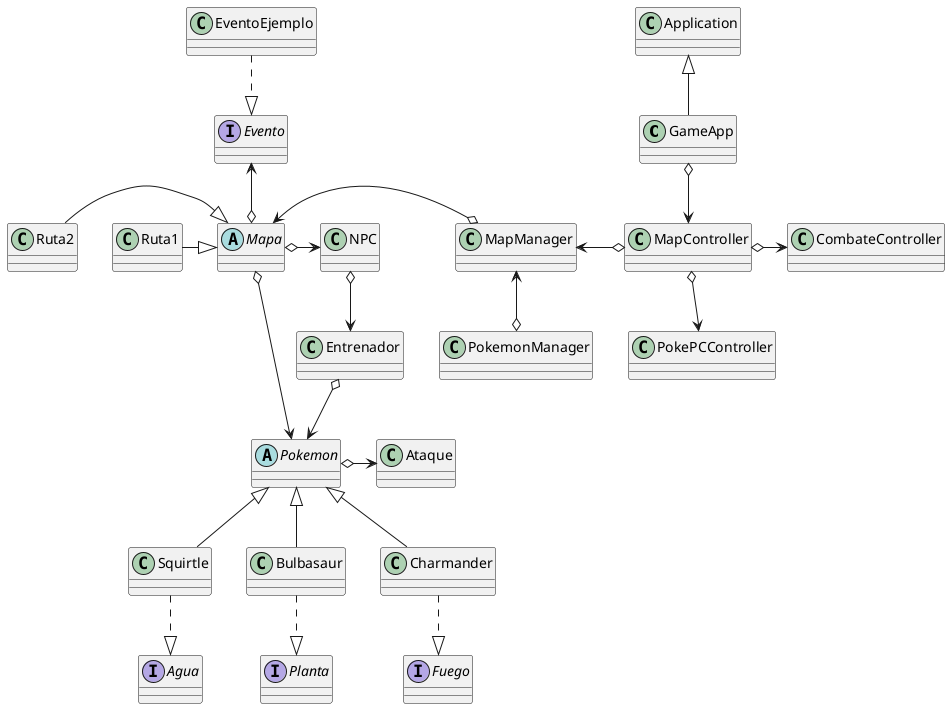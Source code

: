 @startuml
class GameApp {
}
class Ataque {
}
class NPC {
}

class MapController {
}

class MapManager {
}
class Ruta2 {
}
class PokePCController {
}
interface Agua {
}
abstract class Mapa {
}
class Ruta1 {
}
class CombateController {
}
interface Evento {
}
class PokemonManager {
}

interface Fuego {
}
class Charmander {
}
interface Planta {
}
class Entrenador {
}

class Bulbasaur {
}
class Squirtle {
}
abstract class Pokemon {
}

class EventoEjemplo {
}


Application <|-- GameApp
GameApp o--> MapController
MapManager <-o MapController
MapManager <--o PokemonManager
MapController o-> CombateController
MapController o--> PokePCController
Mapa <-o MapManager
Mapa <|--L Ruta2
Mapa <|--L Ruta1
Fuego <|..U Charmander
Pokemon <|-- Charmander
Planta <|..U Bulbasaur
Pokemon <|-- Bulbasaur
Agua <|..U Squirtle
Pokemon <|-- Squirtle
Evento <|..U EventoEjemplo
Pokemon o-> Ataque
NPC o--> Entrenador
Entrenador o--> Pokemon
Mapa o-> Pokemon
Mapa o-> NPC
Mapa o-u-> Evento
@enduml